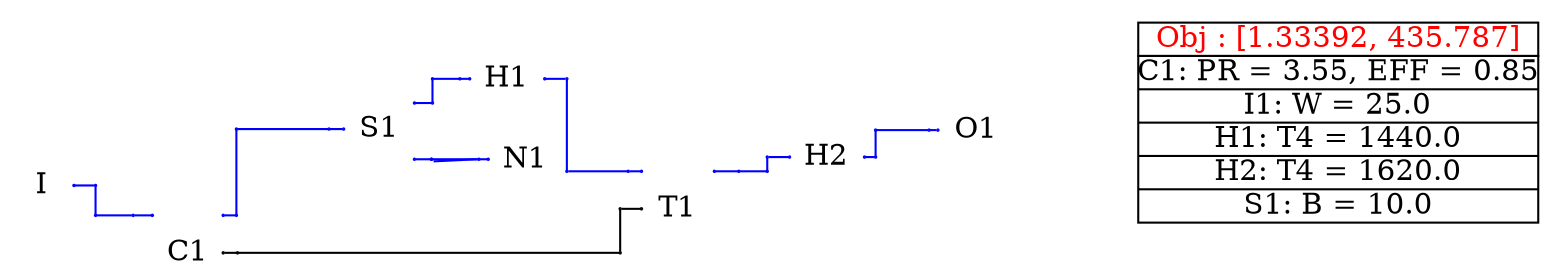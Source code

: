 graph sample1 {
	sizeNode1 [label="" color=white fixedsize=true height=0.01 pos="0,0!" shape=point width=0.01]
	sizeNode2 [label="" color=white fixedsize=true height=0.01 pos="6.861111111111111,1.7361111111111112!" shape=point width=0.01]
	configuration [label="{C1:  PR = 3.55, EFF = 0.85|I1:  W = 25.0|H1:  T4 = 1440.0|H2:  T4 = 1620.0|S1:  B = 10.0}" color=black fixedsize=true height=1.1111111111111112 pos="8.86111111111111,0.8680555555555556!" shape=record width=2.6666666666666665]
	obj [label="Obj : [1.33392, 435.787]" color=black fixedsize=true fontcolor=red height=0.2222222222222222 pos="8.86111111111111,1.5347222222222223!" shape=box width=2.6666666666666665]
	graph [layout=neato overlap=true]
	1 [label="" color=white height=0 image="C:\Users\57725\Desktop\work\component\\O.png" pos="6.449090844997688,0.9292021377049279!" shape=box width=0]
	"1Label" [label=O1 color=white fixedsize=true height=0.2222222222222222 pos="6.449090844997688,0.9292021377049279!" shape=box style=filled width=0.2222222222222222]
	2 [label="" color=white height=0 image="C:\Users\57725\Desktop\work\component\\I.png" pos="0.21717130547750177,0.5602145824304711!" shape=box width=0]
	"2Label" [label=I color=white fixedsize=true height=0.2222222222222222 pos="0.21717130547750177,0.5602145824304711!" shape=box style=filled width=0.2222222222222222]
	3 [label="" color=white height=0 image="C:\Users\57725\Desktop\work\component\\C.png" pos="1.1913173840703957,0.11100714465024243!" shape=box width=0]
	"3Label" [label=C1 color=white fixedsize=true height=0.2222222222222222 pos="1.1913173840703957,0.11100714465024243!" shape=box style=filled width=0.2222222222222222]
	4 [label="" color=white height=0 image="C:\Users\57725\Desktop\work\component\\S.png" pos="2.4663459420533043,0.9362371216223256!" shape=box width=0]
	"4Label" [label=S1 color=white fixedsize=true height=0.2222222222222222 pos="2.4663459420533043,0.9362371216223256!" shape=box style=filled width=0.2222222222222222]
	5 [label="" color=white height=0 image="C:\Users\57725\Desktop\work\component\\T.png" pos="4.458928996690627,0.40459265746600015!" shape=box width=0]
	"5Label" [label=T1 color=white fixedsize=true height=0.2222222222222222 pos="4.458928996690627,0.40459265746600015!" shape=box style=filled width=0.2222222222222222]
	6 [label="" color=white height=0 image="C:\Users\57725\Desktop\work\component\\H.png" pos="3.320809007575694,1.27119495153313!" shape=box width=0]
	"6Label" [label=H1 color=white fixedsize=true height=0.2222222222222222 pos="3.320809007575694,1.27119495153313!" shape=box style=filled width=0.2222222222222222]
	7 [label="" color=white height=0 image="C:\Users\57725\Desktop\work\component\\N.png" pos="3.444324419646398,0.7312426726664855!" shape=box width=0]
	"7Label" [label=N1 color=white fixedsize=true height=0.2222222222222222 pos="3.444324419646398,0.7312426726664855!" shape=box style=filled width=0.2222222222222222]
	8 [label="" color=white height=0 image="C:\Users\57725\Desktop\work\component\\H.png" pos="5.452909800390467,0.7496038210314823!" shape=box width=0]
	"8Label" [label=H2 color=white fixedsize=true height=0.2222222222222222 pos="5.452909800390467,0.7496038210314823!" shape=box style=filled width=0.2222222222222222]
	"1_e" [label="" color=blue fixedsize=true height=0.01 pos="0.4324490832552795,0.5602145824304711!" shape=point width=0.01]
	"1s_e" [label="" color=blue fixedsize=true height=0.01 pos="0.5764258828901647,0.5602145824304711!" shape=point width=0.01]
	"1_e" -- "1s_e" [color=blue]
	C1_nw [label="" color=blue fixedsize=true height=0.01 pos="0.9552062729592845,0.3610071446502425!" shape=point width=0.01]
	C1t_nw [label="" color=blue fixedsize=true height=0.01 pos="0.8274619732278252,0.3610071446502425!" shape=point width=0.01]
	C1_nw -- C1t_nw [color=blue]
	blankNode1 [label="" color=blue fixedsize=true height=0.01 pos="0.5764258828901647,0.3610071446502425!" shape=point width=0.01]
	"1s_e" -- blankNode1 [color=blue]
	blankNode1 -- C1t_nw [color=blue]
	C1_ne [label="" color=blue fixedsize=true height=0.01 pos="1.4274284951815066,0.3610071446502425!" shape=point width=0.01]
	C1s_ne [label="" color=blue fixedsize=true height=0.01 pos="1.5153850885841935,0.3610071446502425!" shape=point width=0.01]
	C1_ne -- C1s_ne [color=blue]
	S1_w [label="" color=blue fixedsize=true height=0.01 pos="2.230234830942193,0.9362371216223256!" shape=point width=0.01]
	S1t_w [label="" color=blue fixedsize=true height=0.01 pos="2.1327664344238877,0.9362371216223256!" shape=point width=0.01]
	S1_w -- S1t_w [color=blue]
	blankNode2 [label="" color=blue fixedsize=true height=0.01 pos="1.5153850885841935,0.9362371216223256!" shape=point width=0.01]
	C1s_ne -- blankNode2 [color=blue]
	blankNode2 -- S1t_w [color=blue]
	C1_e [label="" color=black fixedsize=true height=0.01 pos="1.4274284951815066,0.11100714465024243!" shape=point width=0.01]
	C1s_e [label="" color=black fixedsize=true height=0.01 pos="1.5228837158631978,0.11100714465024243!" shape=point width=0.01]
	C1_e -- C1s_e [color=black]
	T1_w [label="" color=black fixedsize=true height=0.01 pos="4.215873441135072,0.40459265746600015!" shape=point width=0.01]
	T1t_w [label="" color=black fixedsize=true height=0.01 pos="4.073959023280143,0.40459265746600015!" shape=point width=0.01]
	T1_w -- T1t_w [color=black]
	blankNode3 [label="" color=black fixedsize=true height=0.01 pos="4.073959023280143,0.11100714465024243!" shape=point width=0.01]
	C1s_e -- blankNode3 [color=black]
	blankNode3 -- T1t_w [color=black]
	S1_ne [label="" color=blue fixedsize=true height=0.01 pos="2.7024570531644154,1.1098482327334367!" shape=point width=0.01]
	S1s_ne [label="" color=blue fixedsize=true height=0.01 pos="2.82261750840023,1.1098482327334367!" shape=point width=0.01]
	S1_ne -- S1s_ne [color=blue]
	H1_w [label="" color=blue fixedsize=true height=0.01 pos="3.070809007575694,1.27119495153313!" shape=point width=0.01]
	H1t_w [label="" color=blue fixedsize=true height=0.01 pos="3.0051637692947932,1.27119495153313!" shape=point width=0.01]
	H1_w -- H1t_w [color=blue]
	blankNode4 [label="" color=blue fixedsize=true height=0.01 pos="2.82261750840023,1.27119495153313!" shape=point width=0.01]
	S1s_ne -- blankNode4 [color=blue]
	blankNode4 -- H1t_w [color=blue]
	7 [pos="3.444324419646398,0.7348482327334369!"]
	S1_se [label="" color=blue fixedsize=true height=0.01 pos="2.7024570531644154,0.7348482327334369!" shape=point width=0.01]
	S1s_se [label="" color=blue fixedsize=true height=0.01 pos="2.8158429182573346,0.7348482327334369!" shape=point width=0.01]
	S1_se -- S1s_se [color=blue]
	N1_w [label="" color=blue fixedsize=true height=0.01 pos="3.194324419646398,0.7348482327334369!" shape=point width=0.01]
	N1t_w [label="" color=blue fixedsize=true height=0.01 pos="3.1316099299694975,0.7348482327334369!" shape=point width=0.01]
	N1_w -- N1t_w [color=blue]
	S1s_se:se -- N1t_w:w [color=blue]
	blankNode5 [label="" color=blue fixedsize=true height=0.01 pos="2.8158429182573346,0.7348482327334369!" shape=point width=0.01]
	S1s_se -- blankNode5 [color=blue]
	blankNode5 -- N1t_w [color=blue]
	H1_e [label="" color=blue fixedsize=true height=0.01 pos="3.570809007575694,1.27119495153313!" shape=point width=0.01]
	H1s_e [label="" color=blue fixedsize=true height=0.01 pos="3.718546381474414,1.27119495153313!" shape=point width=0.01]
	H1_e -- H1s_e [color=blue]
	T1_nw [label="" color=blue fixedsize=true height=0.01 pos="4.215873441135072,0.6545926574660001!" shape=point width=0.01]
	T1t_nw [label="" color=blue fixedsize=true height=0.01 pos="4.127800792119009,0.6545926574660001!" shape=point width=0.01]
	T1_nw -- T1t_nw [color=blue]
	blankNode6 [label="" color=blue fixedsize=true height=0.01 pos="3.718546381474414,0.6545926574660001!" shape=point width=0.01]
	H1s_e -- blankNode6 [color=blue]
	blankNode6 -- T1t_nw [color=blue]
	T1_ne [label="" color=blue fixedsize=true height=0.01 pos="4.701984552246183,0.6545926574660001!" shape=point width=0.01]
	T1s_ne [label="" color=blue fixedsize=true height=0.01 pos="4.86507307926696,0.6545926574660001!" shape=point width=0.01]
	T1_ne -- T1s_ne [color=blue]
	H2_w [label="" color=blue fixedsize=true height=0.01 pos="5.202909800390467,0.7496038210314823!" shape=point width=0.01]
	H2t_w [label="" color=blue fixedsize=true height=0.01 pos="5.0544400647067205,0.7496038210314823!" shape=point width=0.01]
	H2_w -- H2t_w [color=blue]
	blankNode7 [label="" color=blue fixedsize=true height=0.01 pos="5.0544400647067205,0.6545926574660001!" shape=point width=0.01]
	T1s_ne -- blankNode7 [color=blue]
	blankNode7 -- H2t_w [color=blue]
	H2_e [label="" color=blue fixedsize=true height=0.01 pos="5.702909800390467,0.7496038210314823!" shape=point width=0.01]
	H2s_e [label="" color=blue fixedsize=true height=0.01 pos="5.776773141453602,0.7496038210314823!" shape=point width=0.01]
	H2_e -- H2s_e [color=blue]
	"2_w" [label="" color=blue fixedsize=true height=0.01 pos="6.192146400553243,0.9292021377049279!" shape=point width=0.01]
	"2t_w" [label="" color=blue fixedsize=true height=0.01 pos="6.133313812420485,0.9292021377049279!" shape=point width=0.01]
	"2_w" -- "2t_w" [color=blue]
	blankNode8 [label="" color=blue fixedsize=true height=0.01 pos="5.776773141453602,0.9292021377049279!" shape=point width=0.01]
	H2s_e -- blankNode8 [color=blue]
	blankNode8 -- "2t_w" [color=blue]
}
